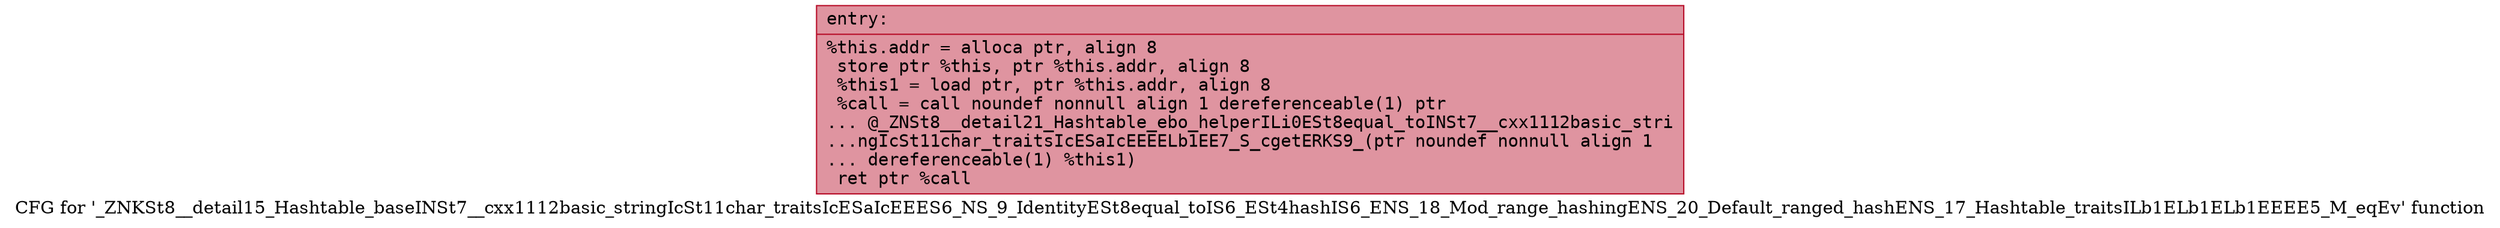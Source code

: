 digraph "CFG for '_ZNKSt8__detail15_Hashtable_baseINSt7__cxx1112basic_stringIcSt11char_traitsIcESaIcEEES6_NS_9_IdentityESt8equal_toIS6_ESt4hashIS6_ENS_18_Mod_range_hashingENS_20_Default_ranged_hashENS_17_Hashtable_traitsILb1ELb1ELb1EEEE5_M_eqEv' function" {
	label="CFG for '_ZNKSt8__detail15_Hashtable_baseINSt7__cxx1112basic_stringIcSt11char_traitsIcESaIcEEES6_NS_9_IdentityESt8equal_toIS6_ESt4hashIS6_ENS_18_Mod_range_hashingENS_20_Default_ranged_hashENS_17_Hashtable_traitsILb1ELb1ELb1EEEE5_M_eqEv' function";

	Node0x55c7e09e4aa0 [shape=record,color="#b70d28ff", style=filled, fillcolor="#b70d2870" fontname="Courier",label="{entry:\l|  %this.addr = alloca ptr, align 8\l  store ptr %this, ptr %this.addr, align 8\l  %this1 = load ptr, ptr %this.addr, align 8\l  %call = call noundef nonnull align 1 dereferenceable(1) ptr\l... @_ZNSt8__detail21_Hashtable_ebo_helperILi0ESt8equal_toINSt7__cxx1112basic_stri\l...ngIcSt11char_traitsIcESaIcEEEELb1EE7_S_cgetERKS9_(ptr noundef nonnull align 1\l... dereferenceable(1) %this1)\l  ret ptr %call\l}"];
}
